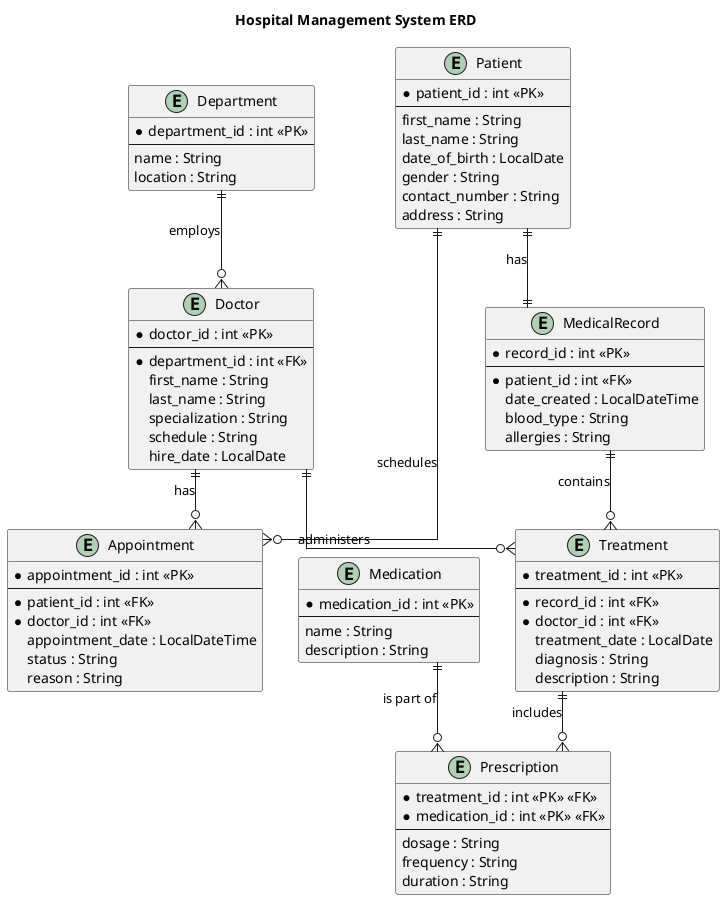 @startuml
skinparam linetype ortho

title Hospital Management System ERD

entity "Patient" as patient {
  * patient_id : int <<PK>>
  --
  first_name : String
  last_name : String
  date_of_birth : LocalDate
  gender : String
  contact_number : String
  address : String
}

entity "MedicalRecord" as record {
  * record_id : int <<PK>>
  --
  * patient_id : int <<FK>>
  date_created : LocalDateTime
  blood_type : String
  allergies : String
}

entity "Department" as department {
  * department_id : int <<PK>>
  --
  name : String
  location : String
}

entity "Doctor" as doctor {
  * doctor_id : int <<PK>>
  --
  * department_id : int <<FK>>
  first_name : String
  last_name : String
  specialization : String
  schedule : String
  hire_date : LocalDate
}

entity "Appointment" as appointment {
  * appointment_id : int <<PK>>
  --
  * patient_id : int <<FK>>
  * doctor_id : int <<FK>>
  appointment_date : LocalDateTime
  status : String
  reason : String
}

entity "Treatment" as treatment {
  * treatment_id : int <<PK>>
  --
  * record_id : int <<FK>>
  * doctor_id : int <<FK>>
  treatment_date : LocalDate
  diagnosis : String
  description : String
}

entity "Medication" as medication {
  * medication_id : int <<PK>>
  --
  name : String
  description : String
}

entity "Prescription" as prescription {
  * treatment_id : int <<PK>> <<FK>>
  * medication_id : int <<PK>> <<FK>>
  --
  dosage : String
  frequency : String
  duration : String
}

patient ||--|| record : "has"

department ||--o{ doctor : "employs"
patient ||--o{ appointment : "schedules"
doctor ||--o{ appointment : "has"
record ||--o{ treatment : "contains"
doctor ||--o{ treatment : "administers"

treatment ||--o{ prescription : "includes"
medication ||--o{ prescription : "is part of"

@enduml